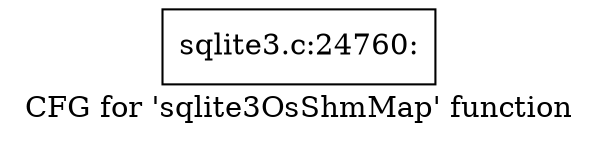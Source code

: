 digraph "CFG for 'sqlite3OsShmMap' function" {
	label="CFG for 'sqlite3OsShmMap' function";

	Node0x55c0f73f1f20 [shape=record,label="{sqlite3.c:24760:}"];
}
